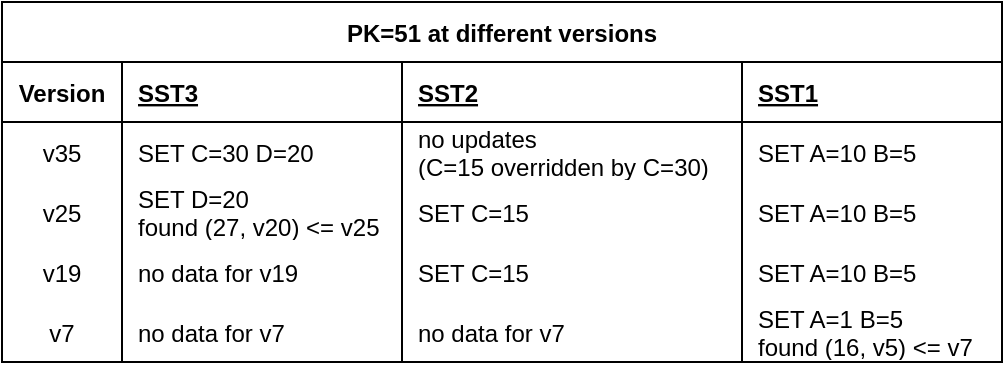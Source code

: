 <mxfile version="21.1.8" type="device">
  <diagram id="89rpnQoFKDm3hIXYeVZR" name="Page-1">
    <mxGraphModel dx="374" dy="255" grid="1" gridSize="10" guides="1" tooltips="1" connect="1" arrows="1" fold="1" page="1" pageScale="1" pageWidth="827" pageHeight="1169" math="0" shadow="0">
      <root>
        <mxCell id="0" />
        <mxCell id="1" parent="0" />
        <mxCell id="1PSpfmzfOEZ6M0ASbsAd-1" value="PK=51 at different versions" style="shape=table;startSize=30;container=1;collapsible=1;childLayout=tableLayout;fixedRows=1;rowLines=0;fontStyle=1;align=center;resizeLast=1;" parent="1" vertex="1">
          <mxGeometry x="50" y="40" width="500" height="180" as="geometry" />
        </mxCell>
        <mxCell id="1PSpfmzfOEZ6M0ASbsAd-2" value="" style="shape=tableRow;horizontal=0;startSize=0;swimlaneHead=0;swimlaneBody=0;fillColor=none;collapsible=0;dropTarget=0;points=[[0,0.5],[1,0.5]];portConstraint=eastwest;top=0;left=0;right=0;bottom=1;" parent="1PSpfmzfOEZ6M0ASbsAd-1" vertex="1">
          <mxGeometry y="30" width="500" height="30" as="geometry" />
        </mxCell>
        <mxCell id="1PSpfmzfOEZ6M0ASbsAd-3" value="Version" style="shape=partialRectangle;connectable=0;fillColor=none;top=0;left=0;bottom=0;right=0;fontStyle=1;overflow=hidden;" parent="1PSpfmzfOEZ6M0ASbsAd-2" vertex="1">
          <mxGeometry width="60" height="30" as="geometry">
            <mxRectangle width="60" height="30" as="alternateBounds" />
          </mxGeometry>
        </mxCell>
        <mxCell id="1PSpfmzfOEZ6M0ASbsAd-4" value="SST3" style="shape=partialRectangle;connectable=0;fillColor=none;top=0;left=0;bottom=0;right=0;align=left;spacingLeft=6;fontStyle=5;overflow=hidden;" parent="1PSpfmzfOEZ6M0ASbsAd-2" vertex="1">
          <mxGeometry x="60" width="140" height="30" as="geometry">
            <mxRectangle width="140" height="30" as="alternateBounds" />
          </mxGeometry>
        </mxCell>
        <mxCell id="1PSpfmzfOEZ6M0ASbsAd-18" value="SST2" style="shape=partialRectangle;connectable=0;fillColor=none;top=0;left=0;bottom=0;right=0;align=left;spacingLeft=6;fontStyle=5;overflow=hidden;" parent="1PSpfmzfOEZ6M0ASbsAd-2" vertex="1">
          <mxGeometry x="200" width="170" height="30" as="geometry">
            <mxRectangle width="170" height="30" as="alternateBounds" />
          </mxGeometry>
        </mxCell>
        <mxCell id="1PSpfmzfOEZ6M0ASbsAd-14" value="SST1" style="shape=partialRectangle;connectable=0;fillColor=none;top=0;left=0;bottom=0;right=0;align=left;spacingLeft=6;fontStyle=5;overflow=hidden;" parent="1PSpfmzfOEZ6M0ASbsAd-2" vertex="1">
          <mxGeometry x="370" width="130" height="30" as="geometry">
            <mxRectangle width="130" height="30" as="alternateBounds" />
          </mxGeometry>
        </mxCell>
        <mxCell id="1PSpfmzfOEZ6M0ASbsAd-5" value="" style="shape=tableRow;horizontal=0;startSize=0;swimlaneHead=0;swimlaneBody=0;fillColor=none;collapsible=0;dropTarget=0;points=[[0,0.5],[1,0.5]];portConstraint=eastwest;top=0;left=0;right=0;bottom=0;" parent="1PSpfmzfOEZ6M0ASbsAd-1" vertex="1">
          <mxGeometry y="60" width="500" height="30" as="geometry" />
        </mxCell>
        <mxCell id="1PSpfmzfOEZ6M0ASbsAd-6" value="v35" style="shape=partialRectangle;connectable=0;fillColor=none;top=0;left=0;bottom=0;right=0;editable=1;overflow=hidden;" parent="1PSpfmzfOEZ6M0ASbsAd-5" vertex="1">
          <mxGeometry width="60" height="30" as="geometry">
            <mxRectangle width="60" height="30" as="alternateBounds" />
          </mxGeometry>
        </mxCell>
        <mxCell id="1PSpfmzfOEZ6M0ASbsAd-7" value="SET C=30 D=20" style="shape=partialRectangle;connectable=0;fillColor=none;top=0;left=0;bottom=0;right=0;align=left;spacingLeft=6;overflow=hidden;" parent="1PSpfmzfOEZ6M0ASbsAd-5" vertex="1">
          <mxGeometry x="60" width="140" height="30" as="geometry">
            <mxRectangle width="140" height="30" as="alternateBounds" />
          </mxGeometry>
        </mxCell>
        <mxCell id="1PSpfmzfOEZ6M0ASbsAd-19" value="no updates&#xa;(C=15 overridden by C=30)" style="shape=partialRectangle;connectable=0;fillColor=none;top=0;left=0;bottom=0;right=0;align=left;spacingLeft=6;overflow=hidden;" parent="1PSpfmzfOEZ6M0ASbsAd-5" vertex="1">
          <mxGeometry x="200" width="170" height="30" as="geometry">
            <mxRectangle width="170" height="30" as="alternateBounds" />
          </mxGeometry>
        </mxCell>
        <mxCell id="1PSpfmzfOEZ6M0ASbsAd-15" value="SET A=10 B=5" style="shape=partialRectangle;connectable=0;fillColor=none;top=0;left=0;bottom=0;right=0;align=left;spacingLeft=6;overflow=hidden;" parent="1PSpfmzfOEZ6M0ASbsAd-5" vertex="1">
          <mxGeometry x="370" width="130" height="30" as="geometry">
            <mxRectangle width="130" height="30" as="alternateBounds" />
          </mxGeometry>
        </mxCell>
        <mxCell id="1PSpfmzfOEZ6M0ASbsAd-8" value="" style="shape=tableRow;horizontal=0;startSize=0;swimlaneHead=0;swimlaneBody=0;fillColor=none;collapsible=0;dropTarget=0;points=[[0,0.5],[1,0.5]];portConstraint=eastwest;top=0;left=0;right=0;bottom=0;" parent="1PSpfmzfOEZ6M0ASbsAd-1" vertex="1">
          <mxGeometry y="90" width="500" height="30" as="geometry" />
        </mxCell>
        <mxCell id="1PSpfmzfOEZ6M0ASbsAd-9" value="v25" style="shape=partialRectangle;connectable=0;fillColor=none;top=0;left=0;bottom=0;right=0;editable=1;overflow=hidden;" parent="1PSpfmzfOEZ6M0ASbsAd-8" vertex="1">
          <mxGeometry width="60" height="30" as="geometry">
            <mxRectangle width="60" height="30" as="alternateBounds" />
          </mxGeometry>
        </mxCell>
        <mxCell id="1PSpfmzfOEZ6M0ASbsAd-10" value="SET D=20&#xa;found (27, v20) &lt;= v25" style="shape=partialRectangle;connectable=0;fillColor=none;top=0;left=0;bottom=0;right=0;align=left;spacingLeft=6;overflow=hidden;" parent="1PSpfmzfOEZ6M0ASbsAd-8" vertex="1">
          <mxGeometry x="60" width="140" height="30" as="geometry">
            <mxRectangle width="140" height="30" as="alternateBounds" />
          </mxGeometry>
        </mxCell>
        <mxCell id="1PSpfmzfOEZ6M0ASbsAd-20" value="SET C=15" style="shape=partialRectangle;connectable=0;fillColor=none;top=0;left=0;bottom=0;right=0;align=left;spacingLeft=6;overflow=hidden;" parent="1PSpfmzfOEZ6M0ASbsAd-8" vertex="1">
          <mxGeometry x="200" width="170" height="30" as="geometry">
            <mxRectangle width="170" height="30" as="alternateBounds" />
          </mxGeometry>
        </mxCell>
        <mxCell id="1PSpfmzfOEZ6M0ASbsAd-16" value="SET A=10 B=5" style="shape=partialRectangle;connectable=0;fillColor=none;top=0;left=0;bottom=0;right=0;align=left;spacingLeft=6;overflow=hidden;" parent="1PSpfmzfOEZ6M0ASbsAd-8" vertex="1">
          <mxGeometry x="370" width="130" height="30" as="geometry">
            <mxRectangle width="130" height="30" as="alternateBounds" />
          </mxGeometry>
        </mxCell>
        <mxCell id="1PSpfmzfOEZ6M0ASbsAd-11" value="" style="shape=tableRow;horizontal=0;startSize=0;swimlaneHead=0;swimlaneBody=0;fillColor=none;collapsible=0;dropTarget=0;points=[[0,0.5],[1,0.5]];portConstraint=eastwest;top=0;left=0;right=0;bottom=0;" parent="1PSpfmzfOEZ6M0ASbsAd-1" vertex="1">
          <mxGeometry y="120" width="500" height="30" as="geometry" />
        </mxCell>
        <mxCell id="1PSpfmzfOEZ6M0ASbsAd-12" value="v19" style="shape=partialRectangle;connectable=0;fillColor=none;top=0;left=0;bottom=0;right=0;editable=1;overflow=hidden;" parent="1PSpfmzfOEZ6M0ASbsAd-11" vertex="1">
          <mxGeometry width="60" height="30" as="geometry">
            <mxRectangle width="60" height="30" as="alternateBounds" />
          </mxGeometry>
        </mxCell>
        <mxCell id="1PSpfmzfOEZ6M0ASbsAd-13" value="no data for v19" style="shape=partialRectangle;connectable=0;fillColor=none;top=0;left=0;bottom=0;right=0;align=left;spacingLeft=6;overflow=hidden;" parent="1PSpfmzfOEZ6M0ASbsAd-11" vertex="1">
          <mxGeometry x="60" width="140" height="30" as="geometry">
            <mxRectangle width="140" height="30" as="alternateBounds" />
          </mxGeometry>
        </mxCell>
        <mxCell id="1PSpfmzfOEZ6M0ASbsAd-21" value="SET C=15" style="shape=partialRectangle;connectable=0;fillColor=none;top=0;left=0;bottom=0;right=0;align=left;spacingLeft=6;overflow=hidden;" parent="1PSpfmzfOEZ6M0ASbsAd-11" vertex="1">
          <mxGeometry x="200" width="170" height="30" as="geometry">
            <mxRectangle width="170" height="30" as="alternateBounds" />
          </mxGeometry>
        </mxCell>
        <mxCell id="1PSpfmzfOEZ6M0ASbsAd-17" value="SET A=10 B=5" style="shape=partialRectangle;connectable=0;fillColor=none;top=0;left=0;bottom=0;right=0;align=left;spacingLeft=6;overflow=hidden;" parent="1PSpfmzfOEZ6M0ASbsAd-11" vertex="1">
          <mxGeometry x="370" width="130" height="30" as="geometry">
            <mxRectangle width="130" height="30" as="alternateBounds" />
          </mxGeometry>
        </mxCell>
        <mxCell id="1PSpfmzfOEZ6M0ASbsAd-22" style="shape=tableRow;horizontal=0;startSize=0;swimlaneHead=0;swimlaneBody=0;fillColor=none;collapsible=0;dropTarget=0;points=[[0,0.5],[1,0.5]];portConstraint=eastwest;top=0;left=0;right=0;bottom=0;" parent="1PSpfmzfOEZ6M0ASbsAd-1" vertex="1">
          <mxGeometry y="150" width="500" height="30" as="geometry" />
        </mxCell>
        <mxCell id="1PSpfmzfOEZ6M0ASbsAd-23" value="v7" style="shape=partialRectangle;connectable=0;fillColor=none;top=0;left=0;bottom=0;right=0;editable=1;overflow=hidden;" parent="1PSpfmzfOEZ6M0ASbsAd-22" vertex="1">
          <mxGeometry width="60" height="30" as="geometry">
            <mxRectangle width="60" height="30" as="alternateBounds" />
          </mxGeometry>
        </mxCell>
        <mxCell id="1PSpfmzfOEZ6M0ASbsAd-24" value="no data for v7" style="shape=partialRectangle;connectable=0;fillColor=none;top=0;left=0;bottom=0;right=0;align=left;spacingLeft=6;overflow=hidden;" parent="1PSpfmzfOEZ6M0ASbsAd-22" vertex="1">
          <mxGeometry x="60" width="140" height="30" as="geometry">
            <mxRectangle width="140" height="30" as="alternateBounds" />
          </mxGeometry>
        </mxCell>
        <mxCell id="1PSpfmzfOEZ6M0ASbsAd-25" value="no data for v7" style="shape=partialRectangle;connectable=0;fillColor=none;top=0;left=0;bottom=0;right=0;align=left;spacingLeft=6;overflow=hidden;" parent="1PSpfmzfOEZ6M0ASbsAd-22" vertex="1">
          <mxGeometry x="200" width="170" height="30" as="geometry">
            <mxRectangle width="170" height="30" as="alternateBounds" />
          </mxGeometry>
        </mxCell>
        <mxCell id="1PSpfmzfOEZ6M0ASbsAd-26" value="SET A=1 B=5&#xa;found (16, v5) &lt;= v7" style="shape=partialRectangle;connectable=0;fillColor=none;top=0;left=0;bottom=0;right=0;align=left;spacingLeft=6;overflow=hidden;" parent="1PSpfmzfOEZ6M0ASbsAd-22" vertex="1">
          <mxGeometry x="370" width="130" height="30" as="geometry">
            <mxRectangle width="130" height="30" as="alternateBounds" />
          </mxGeometry>
        </mxCell>
      </root>
    </mxGraphModel>
  </diagram>
</mxfile>
